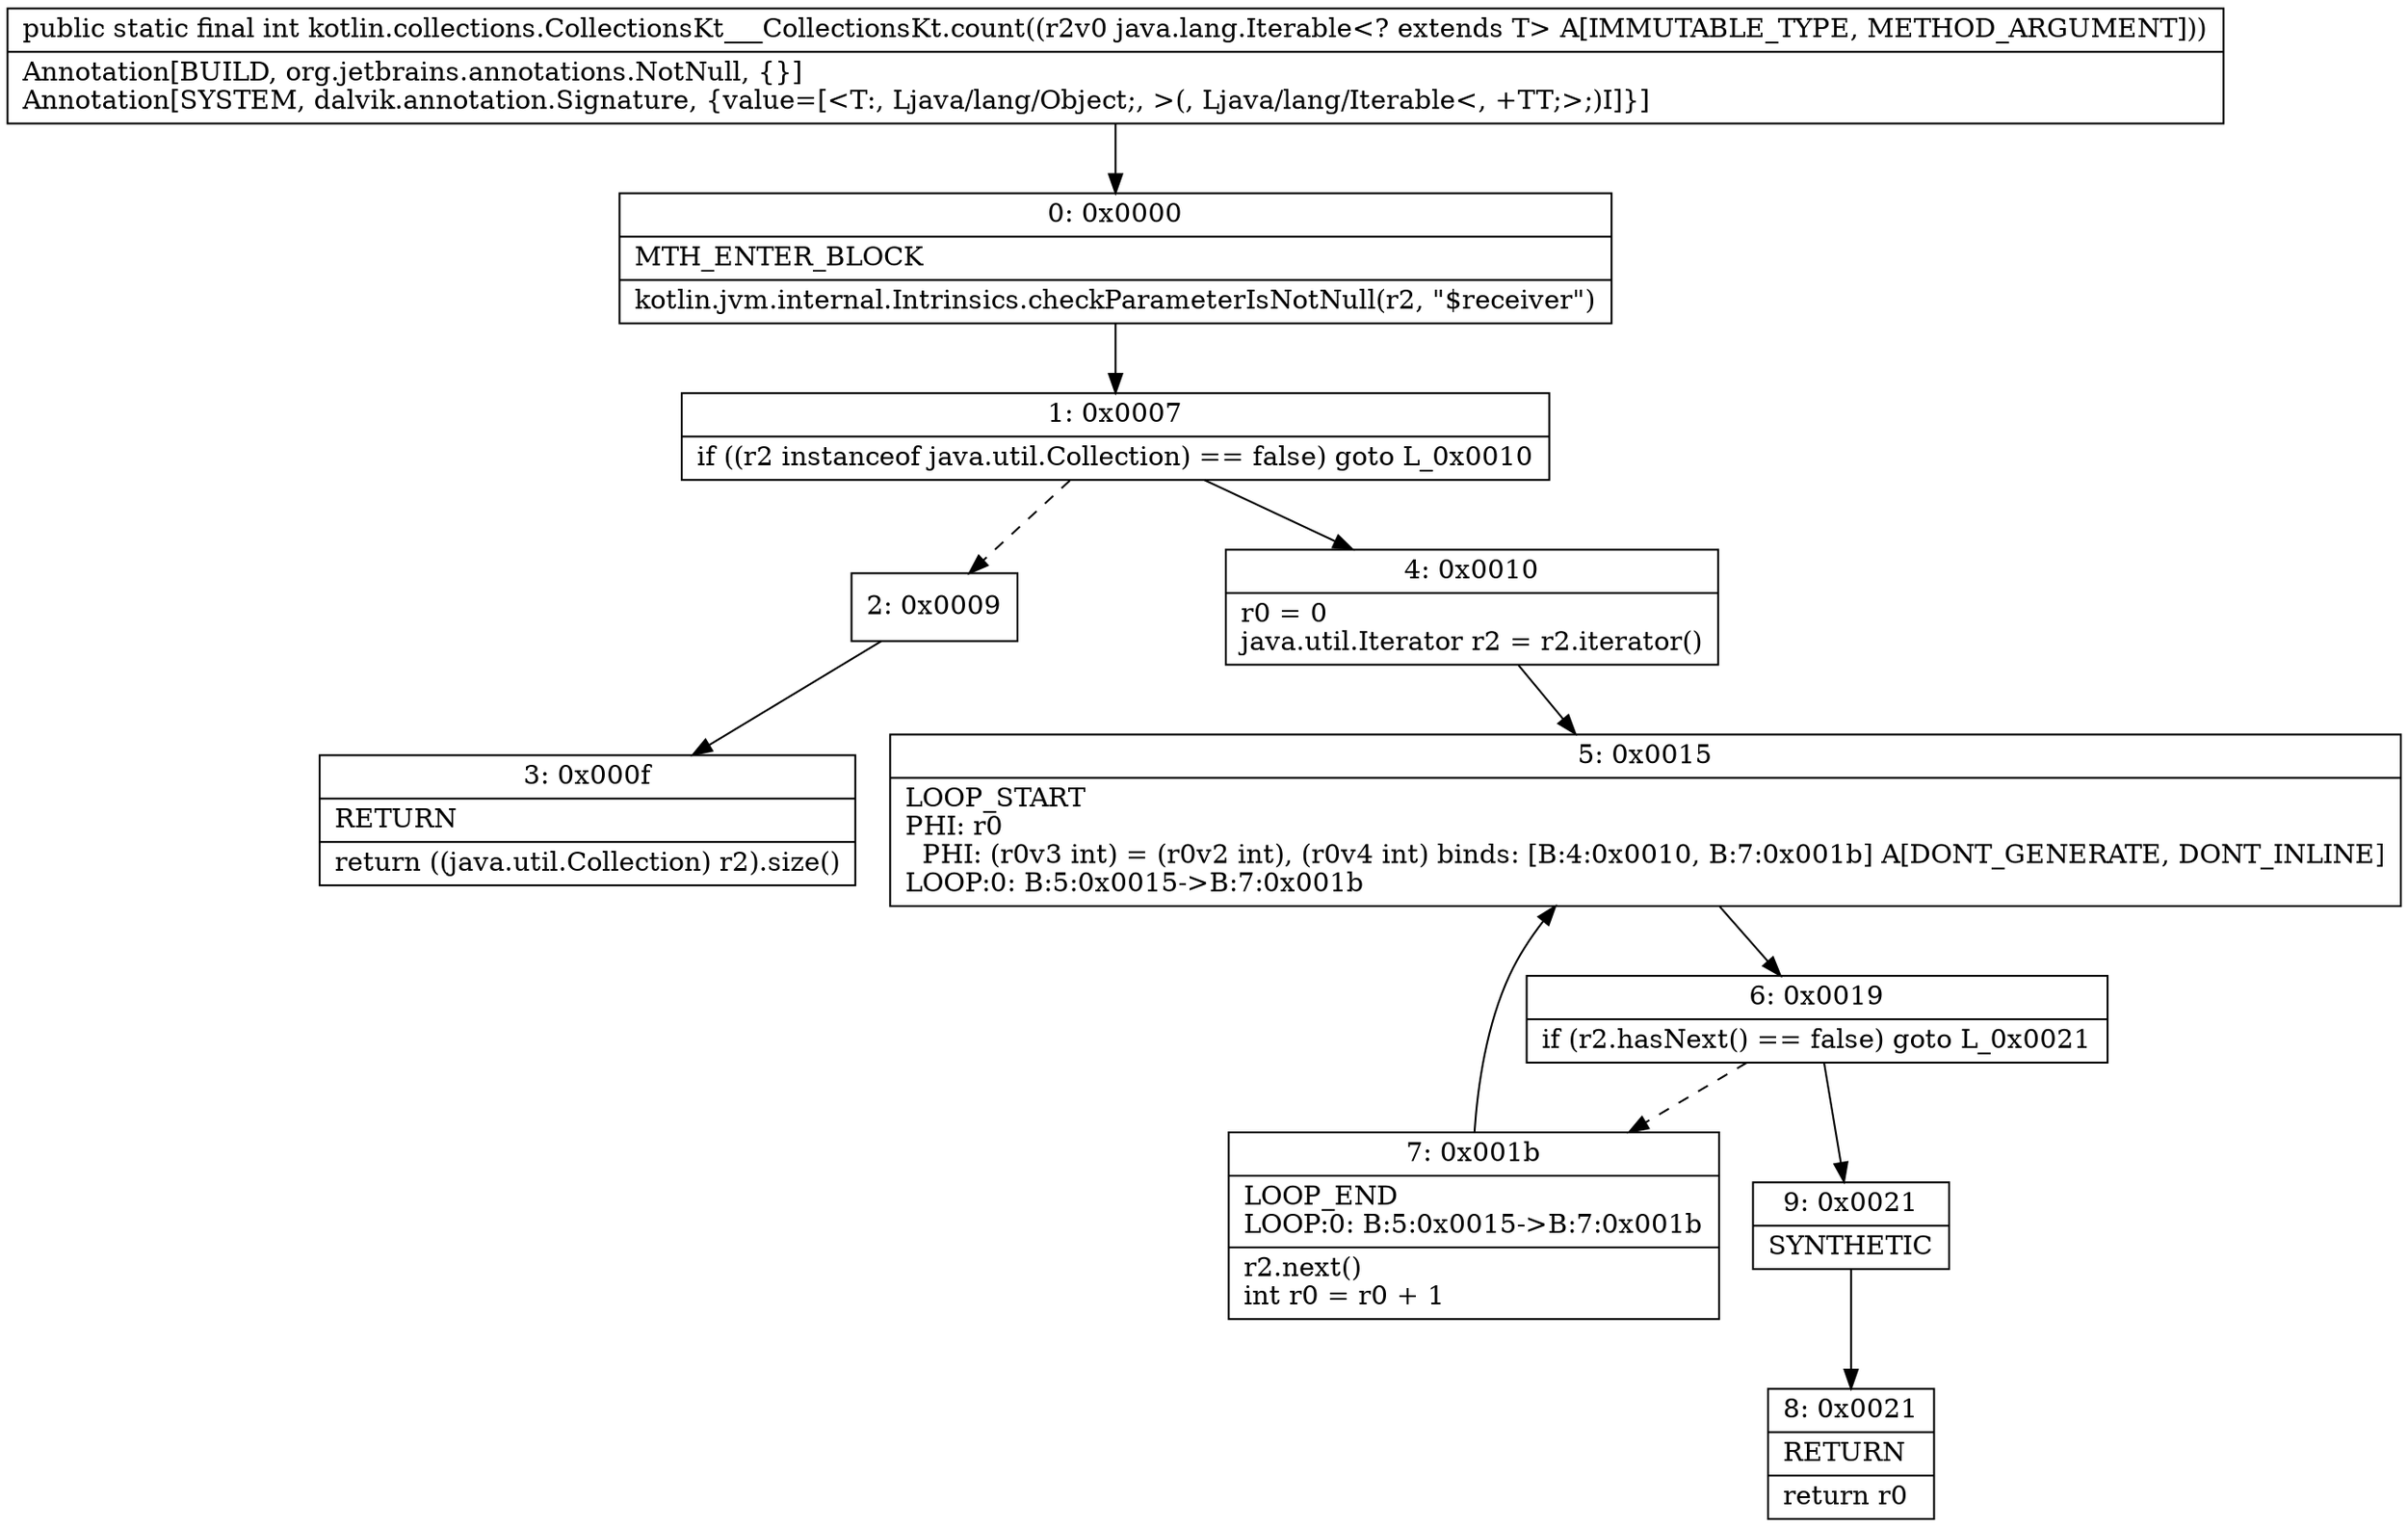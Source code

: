 digraph "CFG forkotlin.collections.CollectionsKt___CollectionsKt.count(Ljava\/lang\/Iterable;)I" {
Node_0 [shape=record,label="{0\:\ 0x0000|MTH_ENTER_BLOCK\l|kotlin.jvm.internal.Intrinsics.checkParameterIsNotNull(r2, \"$receiver\")\l}"];
Node_1 [shape=record,label="{1\:\ 0x0007|if ((r2 instanceof java.util.Collection) == false) goto L_0x0010\l}"];
Node_2 [shape=record,label="{2\:\ 0x0009}"];
Node_3 [shape=record,label="{3\:\ 0x000f|RETURN\l|return ((java.util.Collection) r2).size()\l}"];
Node_4 [shape=record,label="{4\:\ 0x0010|r0 = 0\ljava.util.Iterator r2 = r2.iterator()\l}"];
Node_5 [shape=record,label="{5\:\ 0x0015|LOOP_START\lPHI: r0 \l  PHI: (r0v3 int) = (r0v2 int), (r0v4 int) binds: [B:4:0x0010, B:7:0x001b] A[DONT_GENERATE, DONT_INLINE]\lLOOP:0: B:5:0x0015\-\>B:7:0x001b\l}"];
Node_6 [shape=record,label="{6\:\ 0x0019|if (r2.hasNext() == false) goto L_0x0021\l}"];
Node_7 [shape=record,label="{7\:\ 0x001b|LOOP_END\lLOOP:0: B:5:0x0015\-\>B:7:0x001b\l|r2.next()\lint r0 = r0 + 1\l}"];
Node_8 [shape=record,label="{8\:\ 0x0021|RETURN\l|return r0\l}"];
Node_9 [shape=record,label="{9\:\ 0x0021|SYNTHETIC\l}"];
MethodNode[shape=record,label="{public static final int kotlin.collections.CollectionsKt___CollectionsKt.count((r2v0 java.lang.Iterable\<? extends T\> A[IMMUTABLE_TYPE, METHOD_ARGUMENT]))  | Annotation[BUILD, org.jetbrains.annotations.NotNull, \{\}]\lAnnotation[SYSTEM, dalvik.annotation.Signature, \{value=[\<T:, Ljava\/lang\/Object;, \>(, Ljava\/lang\/Iterable\<, +TT;\>;)I]\}]\l}"];
MethodNode -> Node_0;
Node_0 -> Node_1;
Node_1 -> Node_2[style=dashed];
Node_1 -> Node_4;
Node_2 -> Node_3;
Node_4 -> Node_5;
Node_5 -> Node_6;
Node_6 -> Node_7[style=dashed];
Node_6 -> Node_9;
Node_7 -> Node_5;
Node_9 -> Node_8;
}

